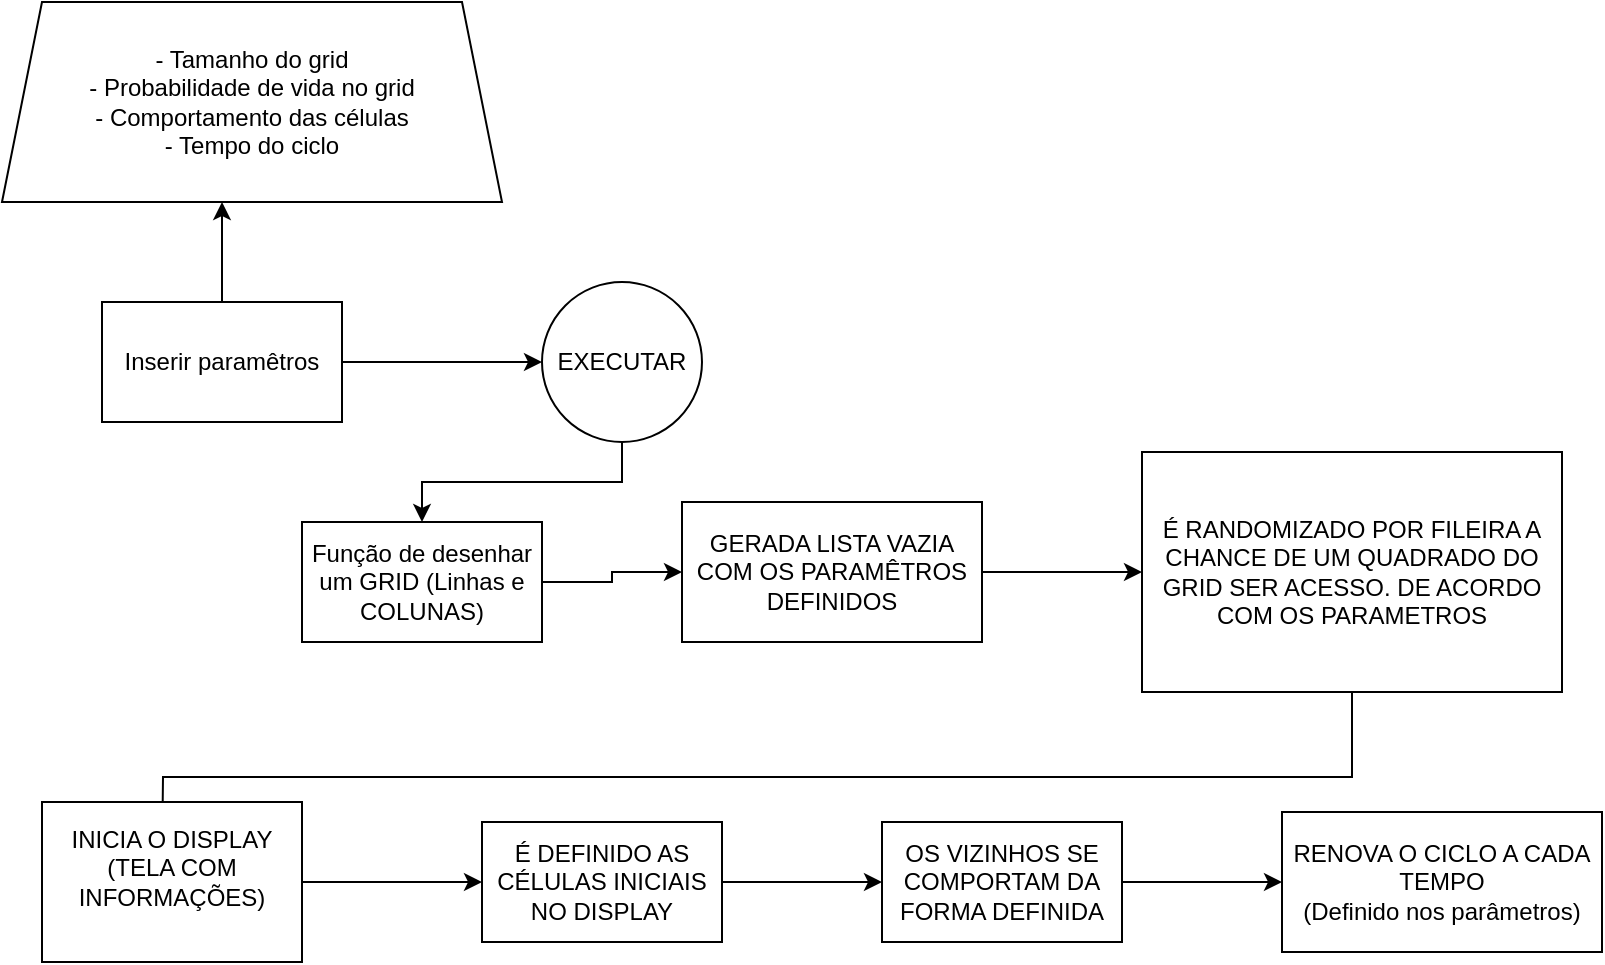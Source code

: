 <mxfile version="24.5.5" type="github">
  <diagram name="Página-1" id="0b4USbaF7EnxeBoQmIzv">
    <mxGraphModel dx="1379" dy="785" grid="1" gridSize="10" guides="1" tooltips="1" connect="1" arrows="1" fold="1" page="1" pageScale="1" pageWidth="827" pageHeight="1169" math="0" shadow="0">
      <root>
        <mxCell id="0" />
        <mxCell id="1" parent="0" />
        <mxCell id="xAbivjJdV7RqzWkPjaea-6" value="" style="edgeStyle=orthogonalEdgeStyle;rounded=0;orthogonalLoop=1;jettySize=auto;html=1;" edge="1" parent="1" source="xAbivjJdV7RqzWkPjaea-2" target="xAbivjJdV7RqzWkPjaea-5">
          <mxGeometry relative="1" as="geometry" />
        </mxCell>
        <mxCell id="xAbivjJdV7RqzWkPjaea-24" style="edgeStyle=orthogonalEdgeStyle;rounded=0;orthogonalLoop=1;jettySize=auto;html=1;exitX=0.25;exitY=0;exitDx=0;exitDy=0;" edge="1" parent="1" source="xAbivjJdV7RqzWkPjaea-2" target="xAbivjJdV7RqzWkPjaea-25">
          <mxGeometry relative="1" as="geometry">
            <mxPoint x="50" y="120" as="targetPoint" />
            <Array as="points">
              <mxPoint x="110" y="210" />
            </Array>
          </mxGeometry>
        </mxCell>
        <mxCell id="xAbivjJdV7RqzWkPjaea-2" value="Inserir paramê&lt;span style=&quot;background-color: initial;&quot;&gt;tros&lt;/span&gt;" style="whiteSpace=wrap;html=1;" vertex="1" parent="1">
          <mxGeometry x="50" y="210" width="120" height="60" as="geometry" />
        </mxCell>
        <mxCell id="xAbivjJdV7RqzWkPjaea-8" value="" style="edgeStyle=orthogonalEdgeStyle;rounded=0;orthogonalLoop=1;jettySize=auto;html=1;" edge="1" parent="1" source="xAbivjJdV7RqzWkPjaea-5" target="xAbivjJdV7RqzWkPjaea-7">
          <mxGeometry relative="1" as="geometry" />
        </mxCell>
        <mxCell id="xAbivjJdV7RqzWkPjaea-5" value="EXECUTAR" style="ellipse;whiteSpace=wrap;html=1;" vertex="1" parent="1">
          <mxGeometry x="270" y="200" width="80" height="80" as="geometry" />
        </mxCell>
        <mxCell id="xAbivjJdV7RqzWkPjaea-10" value="" style="edgeStyle=orthogonalEdgeStyle;rounded=0;orthogonalLoop=1;jettySize=auto;html=1;" edge="1" parent="1" source="xAbivjJdV7RqzWkPjaea-7" target="xAbivjJdV7RqzWkPjaea-9">
          <mxGeometry relative="1" as="geometry" />
        </mxCell>
        <mxCell id="xAbivjJdV7RqzWkPjaea-7" value="Função de desenhar um GRID (Linhas e COLUNAS)" style="whiteSpace=wrap;html=1;" vertex="1" parent="1">
          <mxGeometry x="150" y="320" width="120" height="60" as="geometry" />
        </mxCell>
        <mxCell id="xAbivjJdV7RqzWkPjaea-13" value="" style="edgeStyle=orthogonalEdgeStyle;rounded=0;orthogonalLoop=1;jettySize=auto;html=1;" edge="1" parent="1" source="xAbivjJdV7RqzWkPjaea-9" target="xAbivjJdV7RqzWkPjaea-12">
          <mxGeometry relative="1" as="geometry" />
        </mxCell>
        <mxCell id="xAbivjJdV7RqzWkPjaea-9" value="GERADA LISTA VAZIA COM OS PARAMÊ&lt;span style=&quot;background-color: initial;&quot;&gt;TROS DEFINIDOS&lt;/span&gt;" style="whiteSpace=wrap;html=1;" vertex="1" parent="1">
          <mxGeometry x="340" y="310" width="150" height="70" as="geometry" />
        </mxCell>
        <mxCell id="xAbivjJdV7RqzWkPjaea-15" style="edgeStyle=orthogonalEdgeStyle;rounded=0;orthogonalLoop=1;jettySize=auto;html=1;exitX=0.5;exitY=1;exitDx=0;exitDy=0;" edge="1" parent="1" source="xAbivjJdV7RqzWkPjaea-12">
          <mxGeometry relative="1" as="geometry">
            <mxPoint x="80" y="490" as="targetPoint" />
          </mxGeometry>
        </mxCell>
        <mxCell id="xAbivjJdV7RqzWkPjaea-12" value="É RANDOMIZADO POR FILEIRA A CHANCE DE UM QUADRADO DO GRID SER ACESSO. DE ACORDO COM OS PARAMETROS" style="whiteSpace=wrap;html=1;" vertex="1" parent="1">
          <mxGeometry x="570" y="285" width="210" height="120" as="geometry" />
        </mxCell>
        <mxCell id="xAbivjJdV7RqzWkPjaea-18" value="" style="edgeStyle=orthogonalEdgeStyle;rounded=0;orthogonalLoop=1;jettySize=auto;html=1;" edge="1" parent="1" source="xAbivjJdV7RqzWkPjaea-16" target="xAbivjJdV7RqzWkPjaea-17">
          <mxGeometry relative="1" as="geometry" />
        </mxCell>
        <mxCell id="xAbivjJdV7RqzWkPjaea-16" value="INICIA O DISPLAY (TELA COM INFORMAÇÕES)&lt;div&gt;&lt;br&gt;&lt;/div&gt;" style="whiteSpace=wrap;html=1;" vertex="1" parent="1">
          <mxGeometry x="20" y="460" width="130" height="80" as="geometry" />
        </mxCell>
        <mxCell id="xAbivjJdV7RqzWkPjaea-20" value="" style="edgeStyle=orthogonalEdgeStyle;rounded=0;orthogonalLoop=1;jettySize=auto;html=1;" edge="1" parent="1" source="xAbivjJdV7RqzWkPjaea-17" target="xAbivjJdV7RqzWkPjaea-19">
          <mxGeometry relative="1" as="geometry" />
        </mxCell>
        <mxCell id="xAbivjJdV7RqzWkPjaea-17" value="É DEFINIDO AS CÉLULAS INICIAIS NO DISPLAY" style="whiteSpace=wrap;html=1;" vertex="1" parent="1">
          <mxGeometry x="240" y="470" width="120" height="60" as="geometry" />
        </mxCell>
        <mxCell id="xAbivjJdV7RqzWkPjaea-22" value="" style="edgeStyle=orthogonalEdgeStyle;rounded=0;orthogonalLoop=1;jettySize=auto;html=1;" edge="1" parent="1" source="xAbivjJdV7RqzWkPjaea-19" target="xAbivjJdV7RqzWkPjaea-21">
          <mxGeometry relative="1" as="geometry" />
        </mxCell>
        <mxCell id="xAbivjJdV7RqzWkPjaea-19" value="OS VIZINHOS SE COMPORTAM DA FORMA DEFINIDA" style="whiteSpace=wrap;html=1;" vertex="1" parent="1">
          <mxGeometry x="440" y="470" width="120" height="60" as="geometry" />
        </mxCell>
        <mxCell id="xAbivjJdV7RqzWkPjaea-21" value="RENOVA O CICLO A CADA TEMPO&lt;div&gt;(Definido nos parâmetros)&lt;/div&gt;" style="whiteSpace=wrap;html=1;" vertex="1" parent="1">
          <mxGeometry x="640" y="465" width="160" height="70" as="geometry" />
        </mxCell>
        <mxCell id="xAbivjJdV7RqzWkPjaea-25" value="- Tamanho do grid&lt;div&gt;- Probabilidade de vida no grid&lt;br&gt;&lt;div&gt;- Comportamento das células&lt;/div&gt;&lt;/div&gt;&lt;div&gt;- Tempo do ciclo&lt;/div&gt;" style="shape=trapezoid;perimeter=trapezoidPerimeter;whiteSpace=wrap;html=1;fixedSize=1;" vertex="1" parent="1">
          <mxGeometry y="60" width="250" height="100" as="geometry" />
        </mxCell>
      </root>
    </mxGraphModel>
  </diagram>
</mxfile>
